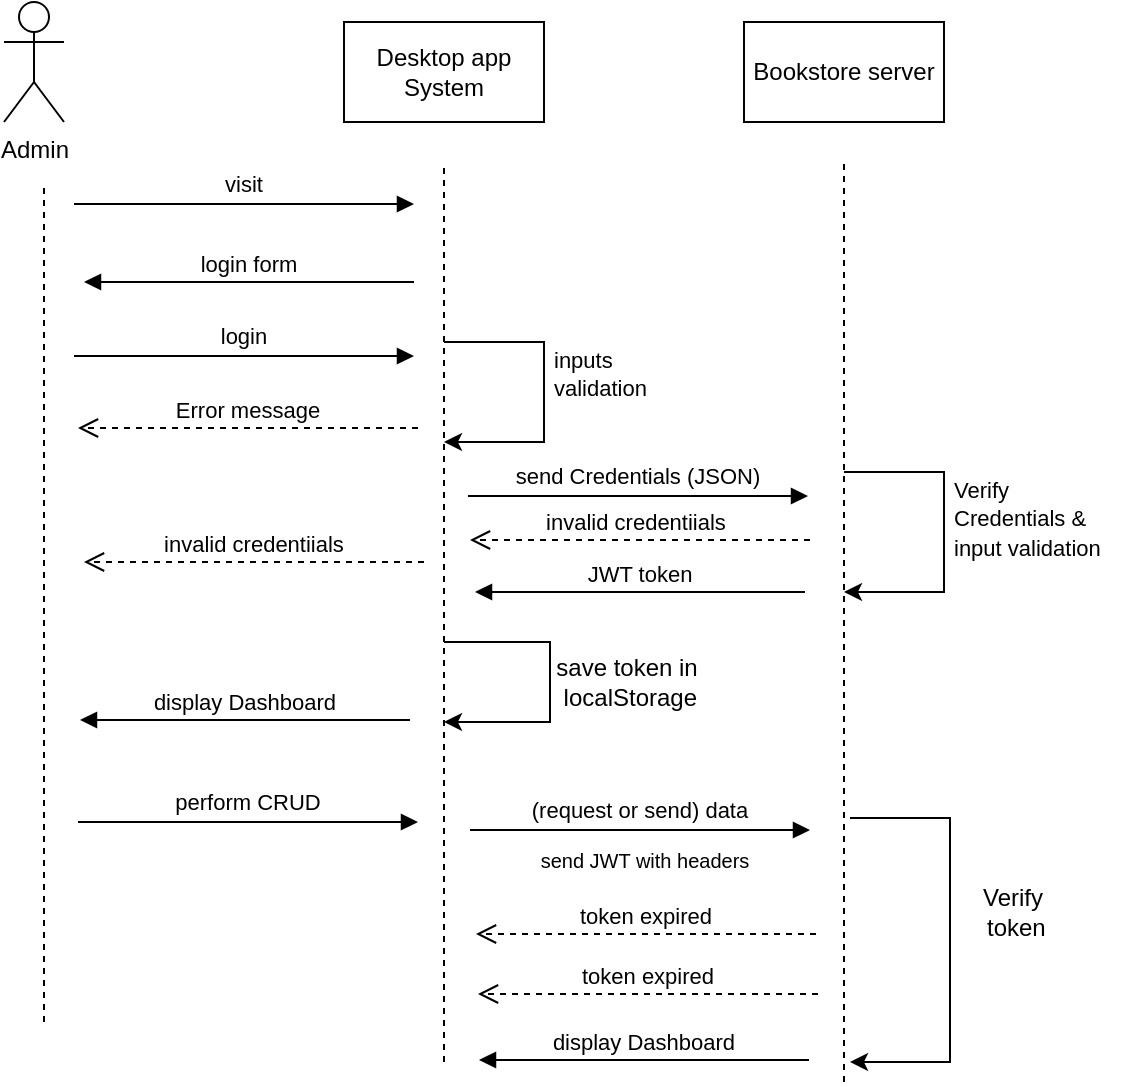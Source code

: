 <mxfile version="20.7.4" type="github">
  <diagram id="kgpKYQtTHZ0yAKxKKP6v" name="Page-1">
    <mxGraphModel dx="1050" dy="499" grid="1" gridSize="10" guides="1" tooltips="1" connect="1" arrows="1" fold="1" page="1" pageScale="1" pageWidth="850" pageHeight="1100" math="0" shadow="0">
      <root>
        <mxCell id="0" />
        <mxCell id="1" parent="0" />
        <mxCell id="3nuBFxr9cyL0pnOWT2aG-7" value="Error message" style="verticalAlign=bottom;endArrow=open;dashed=1;endSize=8;exitX=0;exitY=0.95;shadow=0;strokeWidth=1;" parent="1" edge="1">
          <mxGeometry relative="1" as="geometry">
            <mxPoint x="177" y="273.0" as="targetPoint" />
            <mxPoint x="347" y="273.0" as="sourcePoint" />
          </mxGeometry>
        </mxCell>
        <mxCell id="3nuBFxr9cyL0pnOWT2aG-8" value="visit" style="verticalAlign=bottom;endArrow=block;entryX=0;entryY=0;shadow=0;strokeWidth=1;" parent="1" edge="1">
          <mxGeometry y="1" relative="1" as="geometry">
            <mxPoint x="175" y="161.0" as="sourcePoint" />
            <mxPoint x="345" y="161.0" as="targetPoint" />
            <mxPoint as="offset" />
          </mxGeometry>
        </mxCell>
        <mxCell id="3nuBFxr9cyL0pnOWT2aG-9" value="login form" style="verticalAlign=bottom;endArrow=block;entryX=1;entryY=0;shadow=0;strokeWidth=1;" parent="1" edge="1">
          <mxGeometry relative="1" as="geometry">
            <mxPoint x="345" y="200" as="sourcePoint" />
            <mxPoint x="180" y="200" as="targetPoint" />
          </mxGeometry>
        </mxCell>
        <mxCell id="j1GF_HtscNpepFCm4E48-1" value="Admin" style="shape=umlActor;verticalLabelPosition=bottom;verticalAlign=top;html=1;outlineConnect=0;" vertex="1" parent="1">
          <mxGeometry x="140" y="60" width="30" height="60" as="geometry" />
        </mxCell>
        <mxCell id="j1GF_HtscNpepFCm4E48-2" value="" style="endArrow=none;dashed=1;html=1;rounded=0;" edge="1" parent="1">
          <mxGeometry width="50" height="50" relative="1" as="geometry">
            <mxPoint x="160" y="570" as="sourcePoint" />
            <mxPoint x="160" y="150" as="targetPoint" />
            <Array as="points">
              <mxPoint x="160" y="240" />
            </Array>
          </mxGeometry>
        </mxCell>
        <mxCell id="j1GF_HtscNpepFCm4E48-3" value="Desktop app System" style="rounded=0;whiteSpace=wrap;html=1;" vertex="1" parent="1">
          <mxGeometry x="310" y="70" width="100" height="50" as="geometry" />
        </mxCell>
        <mxCell id="j1GF_HtscNpepFCm4E48-4" value="" style="endArrow=none;dashed=1;html=1;rounded=0;" edge="1" parent="1">
          <mxGeometry width="50" height="50" relative="1" as="geometry">
            <mxPoint x="360" y="590" as="sourcePoint" />
            <mxPoint x="360" y="140" as="targetPoint" />
          </mxGeometry>
        </mxCell>
        <mxCell id="j1GF_HtscNpepFCm4E48-5" value="Bookstore server" style="rounded=0;whiteSpace=wrap;html=1;" vertex="1" parent="1">
          <mxGeometry x="510" y="70" width="100" height="50" as="geometry" />
        </mxCell>
        <mxCell id="j1GF_HtscNpepFCm4E48-6" value="" style="endArrow=none;dashed=1;html=1;rounded=0;" edge="1" parent="1">
          <mxGeometry width="50" height="50" relative="1" as="geometry">
            <mxPoint x="560" y="600" as="sourcePoint" />
            <mxPoint x="560" y="140" as="targetPoint" />
          </mxGeometry>
        </mxCell>
        <mxCell id="j1GF_HtscNpepFCm4E48-8" value="login" style="verticalAlign=bottom;endArrow=block;entryX=0;entryY=0;shadow=0;strokeWidth=1;" edge="1" parent="1">
          <mxGeometry y="1" relative="1" as="geometry">
            <mxPoint x="175" y="237.0" as="sourcePoint" />
            <mxPoint x="345" y="237.0" as="targetPoint" />
            <mxPoint as="offset" />
          </mxGeometry>
        </mxCell>
        <mxCell id="j1GF_HtscNpepFCm4E48-9" value="" style="endArrow=classic;html=1;rounded=0;" edge="1" parent="1">
          <mxGeometry width="50" height="50" relative="1" as="geometry">
            <mxPoint x="360" y="230" as="sourcePoint" />
            <mxPoint x="360" y="280" as="targetPoint" />
            <Array as="points">
              <mxPoint x="410" y="230" />
              <mxPoint x="410" y="280" />
            </Array>
          </mxGeometry>
        </mxCell>
        <mxCell id="j1GF_HtscNpepFCm4E48-10" value="&lt;span style=&quot;color: rgb(0, 0, 0); font-family: Helvetica; font-size: 11px; font-style: normal; font-variant-ligatures: normal; font-variant-caps: normal; font-weight: 400; letter-spacing: normal; orphans: 2; text-align: center; text-indent: 0px; text-transform: none; widows: 2; word-spacing: 0px; -webkit-text-stroke-width: 0px; background-color: rgb(255, 255, 255); text-decoration-thickness: initial; text-decoration-style: initial; text-decoration-color: initial; float: none; display: inline !important;&quot;&gt;inputs &lt;br&gt;validation&lt;/span&gt;" style="text;whiteSpace=wrap;html=1;" vertex="1" parent="1">
          <mxGeometry x="413" y="225" width="90" height="20" as="geometry" />
        </mxCell>
        <mxCell id="j1GF_HtscNpepFCm4E48-11" value="send Credentials (JSON)" style="verticalAlign=bottom;endArrow=block;entryX=0;entryY=0;shadow=0;strokeWidth=1;" edge="1" parent="1">
          <mxGeometry y="1" relative="1" as="geometry">
            <mxPoint x="372" y="307.0" as="sourcePoint" />
            <mxPoint x="542" y="307.0" as="targetPoint" />
            <mxPoint as="offset" />
          </mxGeometry>
        </mxCell>
        <mxCell id="j1GF_HtscNpepFCm4E48-12" value="" style="endArrow=classic;html=1;rounded=0;" edge="1" parent="1">
          <mxGeometry width="50" height="50" relative="1" as="geometry">
            <mxPoint x="560" y="295" as="sourcePoint" />
            <mxPoint x="560" y="355" as="targetPoint" />
            <Array as="points">
              <mxPoint x="610" y="295" />
              <mxPoint x="610" y="355" />
            </Array>
          </mxGeometry>
        </mxCell>
        <mxCell id="j1GF_HtscNpepFCm4E48-13" value="&lt;span style=&quot;color: rgb(0, 0, 0); font-family: Helvetica; font-size: 11px; font-style: normal; font-variant-ligatures: normal; font-variant-caps: normal; font-weight: 400; letter-spacing: normal; orphans: 2; text-align: center; text-indent: 0px; text-transform: none; widows: 2; word-spacing: 0px; -webkit-text-stroke-width: 0px; background-color: rgb(255, 255, 255); text-decoration-thickness: initial; text-decoration-style: initial; text-decoration-color: initial; float: none; display: inline !important;&quot;&gt;&lt;span style=&quot;&quot;&gt;Verify Credentials&lt;/span&gt;&amp;nbsp;&amp;amp; input validation&lt;/span&gt;" style="text;whiteSpace=wrap;html=1;" vertex="1" parent="1">
          <mxGeometry x="613" y="290" width="90" height="20" as="geometry" />
        </mxCell>
        <mxCell id="j1GF_HtscNpepFCm4E48-14" value="JWT token" style="verticalAlign=bottom;endArrow=block;entryX=1;entryY=0;shadow=0;strokeWidth=1;" edge="1" parent="1">
          <mxGeometry relative="1" as="geometry">
            <mxPoint x="540.5" y="355" as="sourcePoint" />
            <mxPoint x="375.5" y="355" as="targetPoint" />
          </mxGeometry>
        </mxCell>
        <mxCell id="j1GF_HtscNpepFCm4E48-15" value="invalid credentiials" style="verticalAlign=bottom;endArrow=open;dashed=1;endSize=8;exitX=0;exitY=0.95;shadow=0;strokeWidth=1;" edge="1" parent="1">
          <mxGeometry x="0.024" relative="1" as="geometry">
            <mxPoint x="373" y="329.0" as="targetPoint" />
            <mxPoint x="543" y="329.0" as="sourcePoint" />
            <mxPoint as="offset" />
          </mxGeometry>
        </mxCell>
        <mxCell id="j1GF_HtscNpepFCm4E48-16" value="invalid credentiials" style="verticalAlign=bottom;endArrow=open;dashed=1;endSize=8;exitX=0;exitY=0.95;shadow=0;strokeWidth=1;" edge="1" parent="1">
          <mxGeometry relative="1" as="geometry">
            <mxPoint x="180" y="340.0" as="targetPoint" />
            <mxPoint x="350" y="340.0" as="sourcePoint" />
            <Array as="points">
              <mxPoint x="263" y="340" />
            </Array>
          </mxGeometry>
        </mxCell>
        <mxCell id="j1GF_HtscNpepFCm4E48-17" value="" style="endArrow=classic;html=1;rounded=0;" edge="1" parent="1">
          <mxGeometry width="50" height="50" relative="1" as="geometry">
            <mxPoint x="360" y="380" as="sourcePoint" />
            <mxPoint x="360" y="420" as="targetPoint" />
            <Array as="points">
              <mxPoint x="413" y="380" />
              <mxPoint x="413" y="420" />
            </Array>
          </mxGeometry>
        </mxCell>
        <mxCell id="j1GF_HtscNpepFCm4E48-18" value="save token in&lt;br&gt;&amp;nbsp;localStorage" style="text;html=1;align=center;verticalAlign=middle;resizable=0;points=[];autosize=1;strokeColor=none;fillColor=none;" vertex="1" parent="1">
          <mxGeometry x="406" y="380" width="90" height="40" as="geometry" />
        </mxCell>
        <mxCell id="j1GF_HtscNpepFCm4E48-19" value="display Dashboard" style="verticalAlign=bottom;endArrow=block;entryX=1;entryY=0;shadow=0;strokeWidth=1;" edge="1" parent="1">
          <mxGeometry relative="1" as="geometry">
            <mxPoint x="343" y="419" as="sourcePoint" />
            <mxPoint x="178" y="419" as="targetPoint" />
          </mxGeometry>
        </mxCell>
        <mxCell id="j1GF_HtscNpepFCm4E48-20" value="perform CRUD" style="verticalAlign=bottom;endArrow=block;entryX=0;entryY=0;shadow=0;strokeWidth=1;" edge="1" parent="1">
          <mxGeometry y="1" relative="1" as="geometry">
            <mxPoint x="177" y="470.0" as="sourcePoint" />
            <mxPoint x="347" y="470.0" as="targetPoint" />
            <mxPoint as="offset" />
            <Array as="points">
              <mxPoint x="260" y="470" />
            </Array>
          </mxGeometry>
        </mxCell>
        <mxCell id="j1GF_HtscNpepFCm4E48-21" value="(request or send) data" style="verticalAlign=bottom;endArrow=block;entryX=0;entryY=0;shadow=0;strokeWidth=1;" edge="1" parent="1">
          <mxGeometry y="1" relative="1" as="geometry">
            <mxPoint x="373" y="474.0" as="sourcePoint" />
            <mxPoint x="543" y="474.0" as="targetPoint" />
            <mxPoint as="offset" />
            <Array as="points">
              <mxPoint x="456" y="474" />
            </Array>
          </mxGeometry>
        </mxCell>
        <mxCell id="j1GF_HtscNpepFCm4E48-22" value="&lt;font style=&quot;font-size: 10px;&quot;&gt;send JWT with headers&lt;/font&gt;" style="text;html=1;align=center;verticalAlign=middle;resizable=0;points=[];autosize=1;strokeColor=none;fillColor=none;" vertex="1" parent="1">
          <mxGeometry x="395" y="474" width="130" height="30" as="geometry" />
        </mxCell>
        <mxCell id="j1GF_HtscNpepFCm4E48-25" value="" style="endArrow=classic;html=1;rounded=0;" edge="1" parent="1">
          <mxGeometry width="50" height="50" relative="1" as="geometry">
            <mxPoint x="563" y="468" as="sourcePoint" />
            <mxPoint x="563" y="590" as="targetPoint" />
            <Array as="points">
              <mxPoint x="613" y="468" />
              <mxPoint x="613" y="590" />
            </Array>
          </mxGeometry>
        </mxCell>
        <mxCell id="j1GF_HtscNpepFCm4E48-26" value="Verify&lt;br&gt;&amp;nbsp;token" style="text;html=1;align=center;verticalAlign=middle;resizable=0;points=[];autosize=1;strokeColor=none;fillColor=none;" vertex="1" parent="1">
          <mxGeometry x="614" y="495" width="60" height="40" as="geometry" />
        </mxCell>
        <mxCell id="j1GF_HtscNpepFCm4E48-27" value="token expired" style="verticalAlign=bottom;endArrow=open;dashed=1;endSize=8;exitX=0;exitY=0.95;shadow=0;strokeWidth=1;" edge="1" parent="1">
          <mxGeometry relative="1" as="geometry">
            <mxPoint x="376" y="526.0" as="targetPoint" />
            <mxPoint x="546" y="526.0" as="sourcePoint" />
            <Array as="points">
              <mxPoint x="459" y="526" />
            </Array>
          </mxGeometry>
        </mxCell>
        <mxCell id="j1GF_HtscNpepFCm4E48-28" value="display Dashboard" style="verticalAlign=bottom;endArrow=block;entryX=1;entryY=0;shadow=0;strokeWidth=1;" edge="1" parent="1">
          <mxGeometry relative="1" as="geometry">
            <mxPoint x="542.5" y="589" as="sourcePoint" />
            <mxPoint x="377.5" y="589" as="targetPoint" />
          </mxGeometry>
        </mxCell>
        <mxCell id="j1GF_HtscNpepFCm4E48-29" value="token expired" style="verticalAlign=bottom;endArrow=open;dashed=1;endSize=8;exitX=0;exitY=0.95;shadow=0;strokeWidth=1;" edge="1" parent="1">
          <mxGeometry relative="1" as="geometry">
            <mxPoint x="377" y="556.0" as="targetPoint" />
            <mxPoint x="547" y="556.0" as="sourcePoint" />
            <Array as="points">
              <mxPoint x="460" y="556" />
            </Array>
          </mxGeometry>
        </mxCell>
      </root>
    </mxGraphModel>
  </diagram>
</mxfile>
